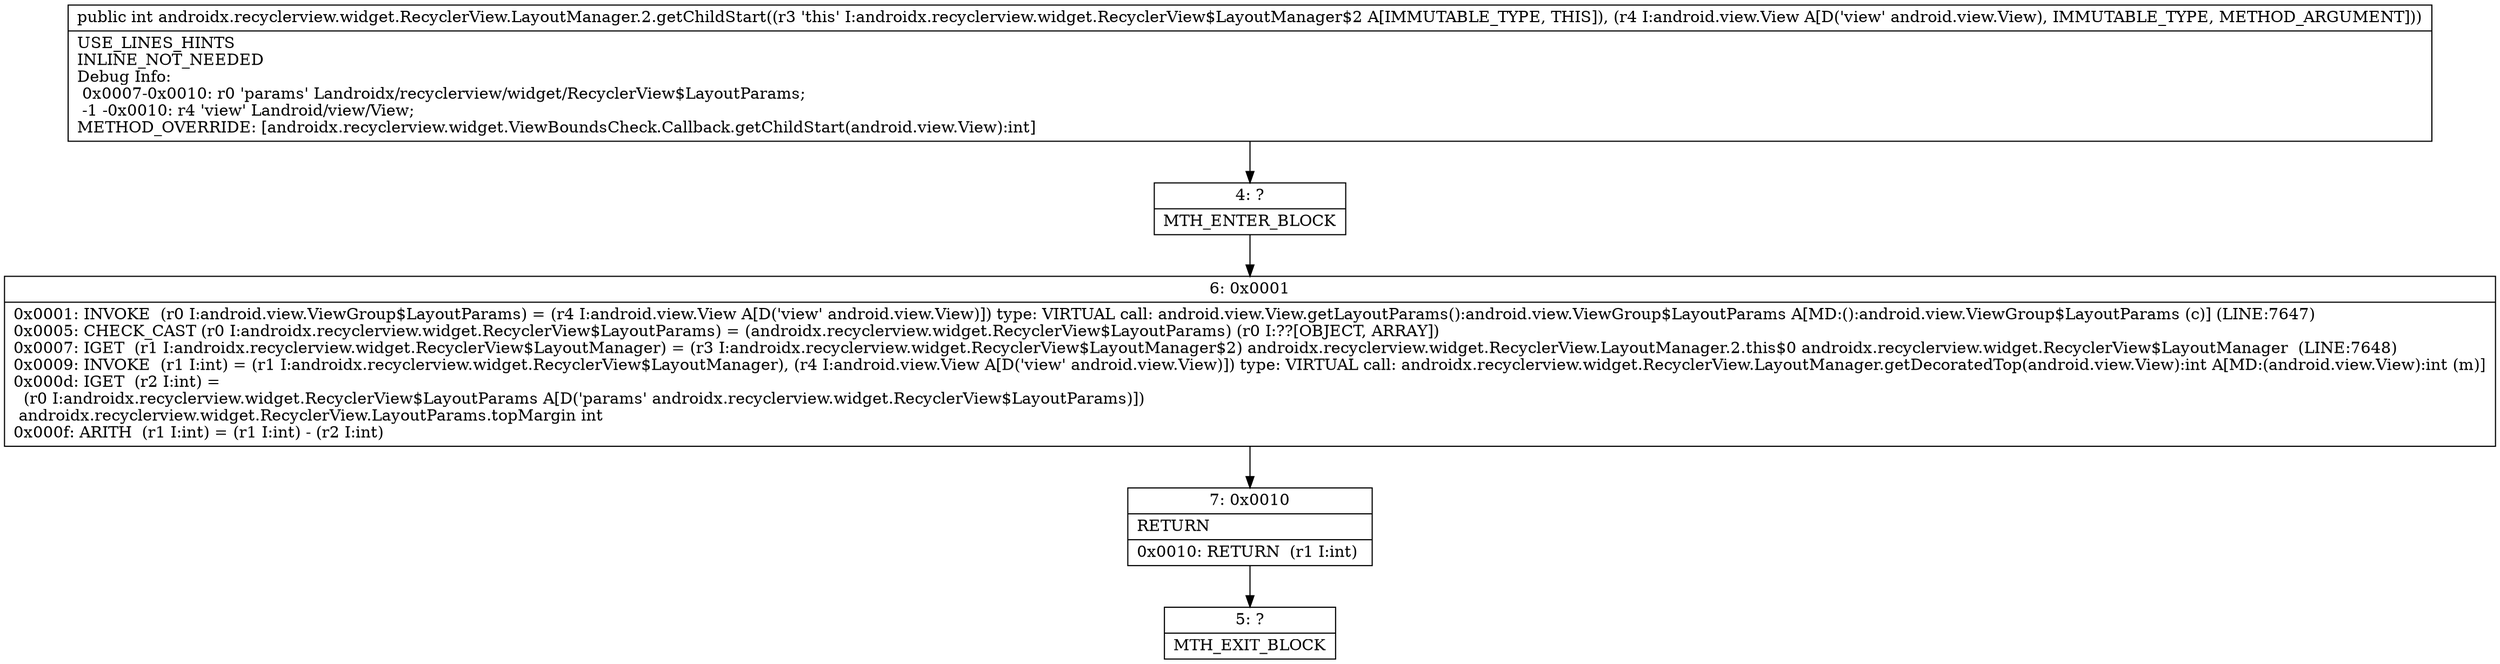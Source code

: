 digraph "CFG forandroidx.recyclerview.widget.RecyclerView.LayoutManager.2.getChildStart(Landroid\/view\/View;)I" {
Node_4 [shape=record,label="{4\:\ ?|MTH_ENTER_BLOCK\l}"];
Node_6 [shape=record,label="{6\:\ 0x0001|0x0001: INVOKE  (r0 I:android.view.ViewGroup$LayoutParams) = (r4 I:android.view.View A[D('view' android.view.View)]) type: VIRTUAL call: android.view.View.getLayoutParams():android.view.ViewGroup$LayoutParams A[MD:():android.view.ViewGroup$LayoutParams (c)] (LINE:7647)\l0x0005: CHECK_CAST (r0 I:androidx.recyclerview.widget.RecyclerView$LayoutParams) = (androidx.recyclerview.widget.RecyclerView$LayoutParams) (r0 I:??[OBJECT, ARRAY]) \l0x0007: IGET  (r1 I:androidx.recyclerview.widget.RecyclerView$LayoutManager) = (r3 I:androidx.recyclerview.widget.RecyclerView$LayoutManager$2) androidx.recyclerview.widget.RecyclerView.LayoutManager.2.this$0 androidx.recyclerview.widget.RecyclerView$LayoutManager  (LINE:7648)\l0x0009: INVOKE  (r1 I:int) = (r1 I:androidx.recyclerview.widget.RecyclerView$LayoutManager), (r4 I:android.view.View A[D('view' android.view.View)]) type: VIRTUAL call: androidx.recyclerview.widget.RecyclerView.LayoutManager.getDecoratedTop(android.view.View):int A[MD:(android.view.View):int (m)]\l0x000d: IGET  (r2 I:int) = \l  (r0 I:androidx.recyclerview.widget.RecyclerView$LayoutParams A[D('params' androidx.recyclerview.widget.RecyclerView$LayoutParams)])\l androidx.recyclerview.widget.RecyclerView.LayoutParams.topMargin int \l0x000f: ARITH  (r1 I:int) = (r1 I:int) \- (r2 I:int) \l}"];
Node_7 [shape=record,label="{7\:\ 0x0010|RETURN\l|0x0010: RETURN  (r1 I:int) \l}"];
Node_5 [shape=record,label="{5\:\ ?|MTH_EXIT_BLOCK\l}"];
MethodNode[shape=record,label="{public int androidx.recyclerview.widget.RecyclerView.LayoutManager.2.getChildStart((r3 'this' I:androidx.recyclerview.widget.RecyclerView$LayoutManager$2 A[IMMUTABLE_TYPE, THIS]), (r4 I:android.view.View A[D('view' android.view.View), IMMUTABLE_TYPE, METHOD_ARGUMENT]))  | USE_LINES_HINTS\lINLINE_NOT_NEEDED\lDebug Info:\l  0x0007\-0x0010: r0 'params' Landroidx\/recyclerview\/widget\/RecyclerView$LayoutParams;\l  \-1 \-0x0010: r4 'view' Landroid\/view\/View;\lMETHOD_OVERRIDE: [androidx.recyclerview.widget.ViewBoundsCheck.Callback.getChildStart(android.view.View):int]\l}"];
MethodNode -> Node_4;Node_4 -> Node_6;
Node_6 -> Node_7;
Node_7 -> Node_5;
}

